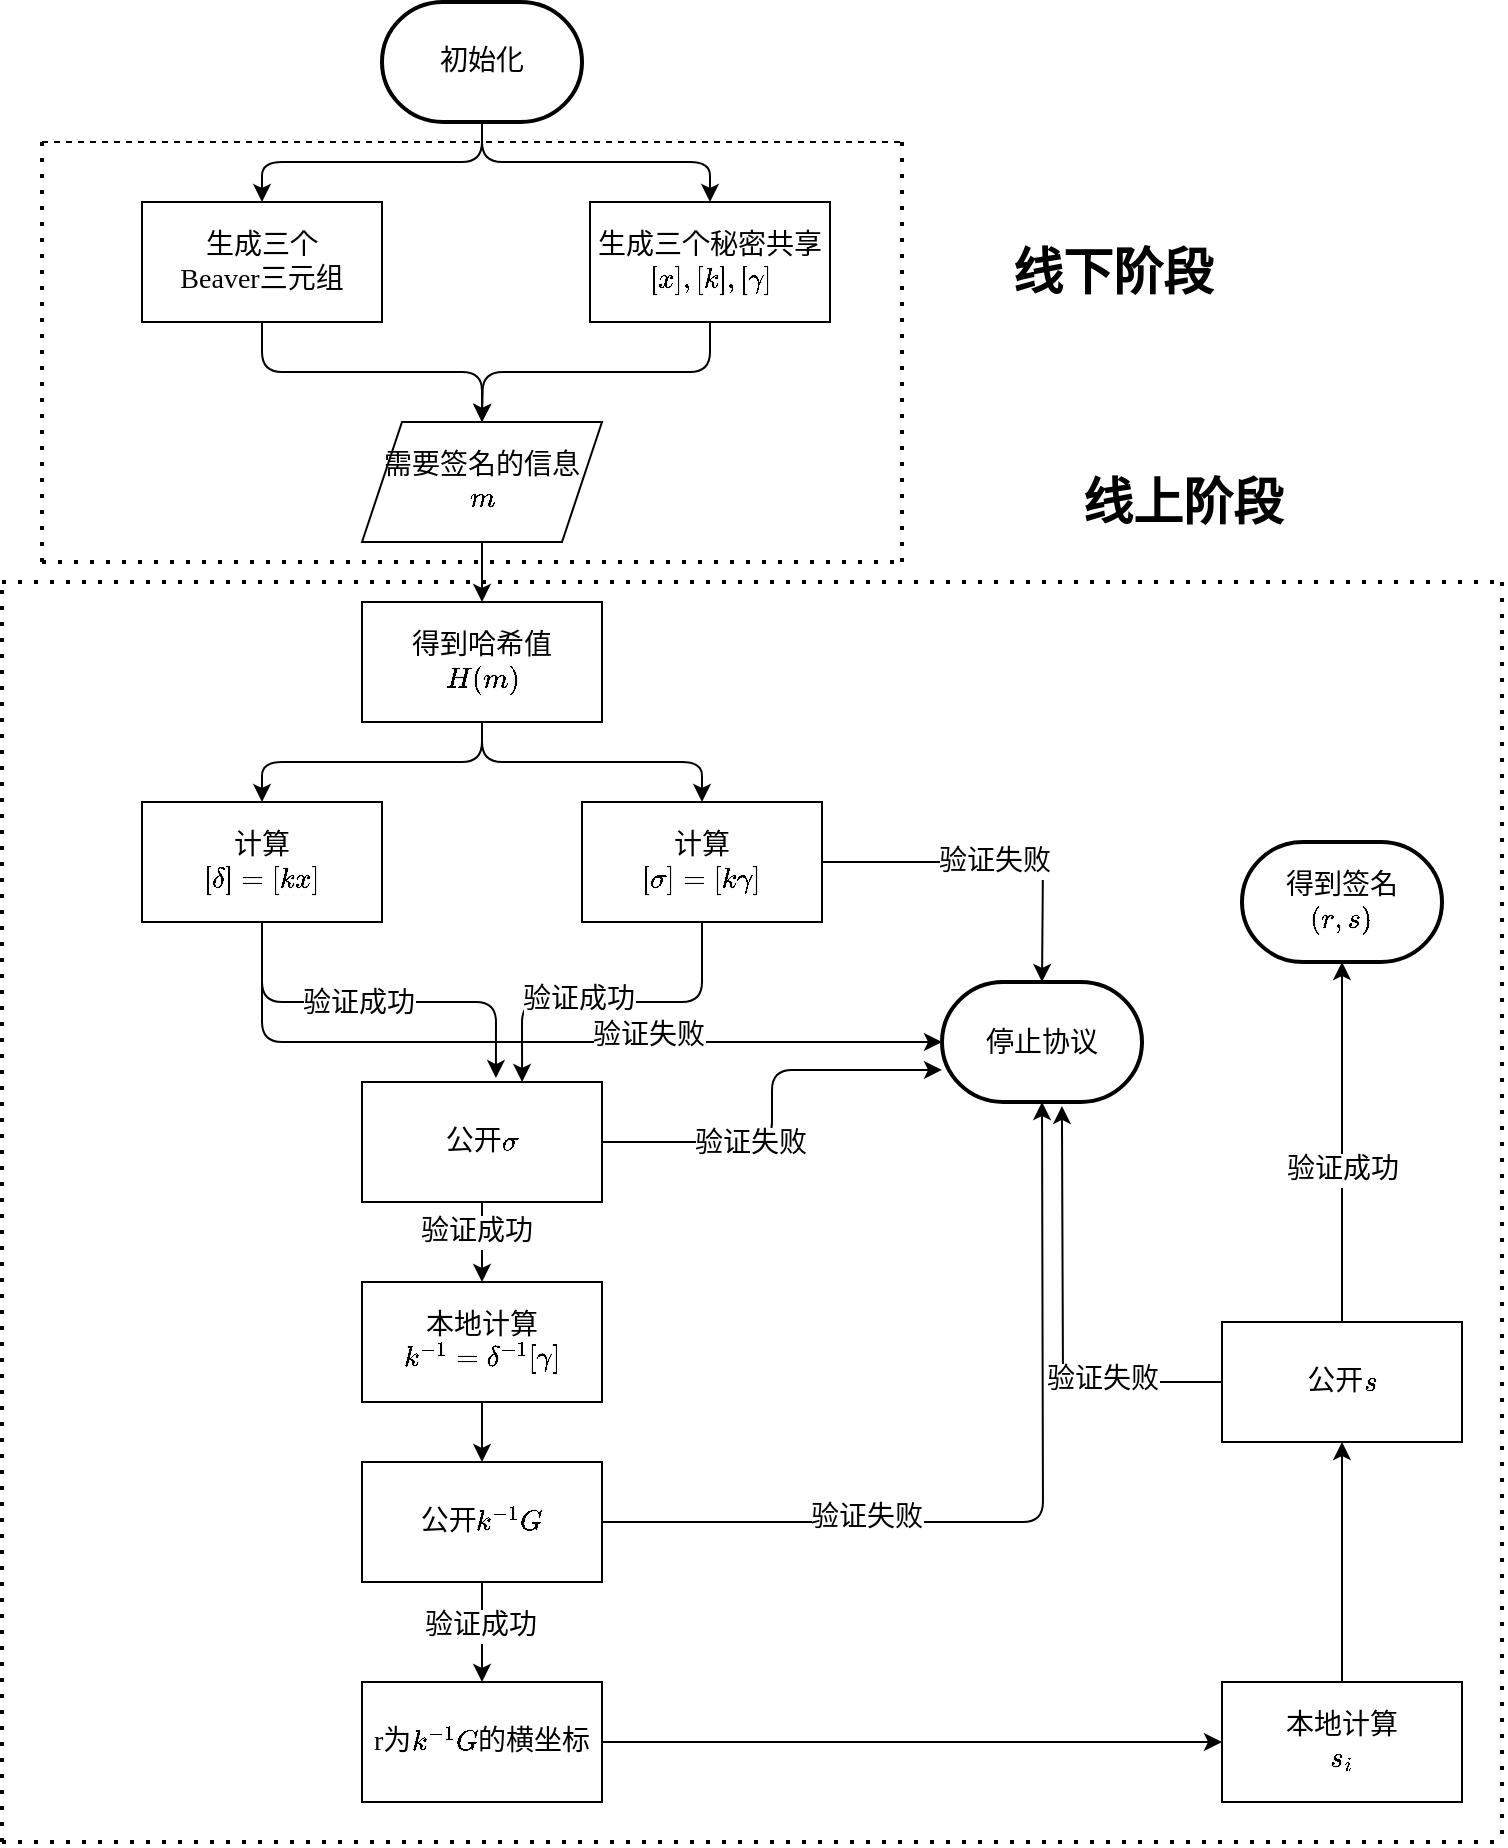 <mxfile version="15.2.9" type="github">
  <diagram id="C5RBs43oDa-KdzZeNtuy" name="Page-1">
    <mxGraphModel dx="1372" dy="1076" grid="1" gridSize="10" guides="1" tooltips="1" connect="1" arrows="1" fold="1" page="1" pageScale="1" pageWidth="827" pageHeight="1169" math="1" shadow="0">
      <root>
        <mxCell id="WIyWlLk6GJQsqaUBKTNV-0" />
        <mxCell id="WIyWlLk6GJQsqaUBKTNV-1" parent="WIyWlLk6GJQsqaUBKTNV-0" />
        <mxCell id="HR1H380nde_SgZ4ag6ca-2" style="edgeStyle=orthogonalEdgeStyle;orthogonalLoop=1;jettySize=auto;html=1;exitX=0.5;exitY=1;exitDx=0;exitDy=0;exitPerimeter=0;entryX=0.5;entryY=0;entryDx=0;entryDy=0;fontFamily=Times New Roman;fontSize=14;" parent="WIyWlLk6GJQsqaUBKTNV-1" source="HR1H380nde_SgZ4ag6ca-0" target="HR1H380nde_SgZ4ag6ca-1" edge="1">
          <mxGeometry relative="1" as="geometry" />
        </mxCell>
        <mxCell id="HR1H380nde_SgZ4ag6ca-4" style="edgeStyle=orthogonalEdgeStyle;orthogonalLoop=1;jettySize=auto;html=1;exitX=0.5;exitY=1;exitDx=0;exitDy=0;exitPerimeter=0;fontFamily=Times New Roman;fontSize=14;" parent="WIyWlLk6GJQsqaUBKTNV-1" source="HR1H380nde_SgZ4ag6ca-0" target="HR1H380nde_SgZ4ag6ca-3" edge="1">
          <mxGeometry relative="1" as="geometry" />
        </mxCell>
        <mxCell id="HR1H380nde_SgZ4ag6ca-0" value="初始化" style="strokeWidth=2;html=1;shape=mxgraph.flowchart.terminator;whiteSpace=wrap;fontFamily=Times New Roman;fontSize=14;" parent="WIyWlLk6GJQsqaUBKTNV-1" vertex="1">
          <mxGeometry x="250" y="60" width="100" height="60" as="geometry" />
        </mxCell>
        <mxCell id="HR1H380nde_SgZ4ag6ca-6" style="edgeStyle=orthogonalEdgeStyle;orthogonalLoop=1;jettySize=auto;html=1;exitX=0.5;exitY=1;exitDx=0;exitDy=0;fontFamily=Times New Roman;fontSize=14;" parent="WIyWlLk6GJQsqaUBKTNV-1" source="HR1H380nde_SgZ4ag6ca-1" target="HR1H380nde_SgZ4ag6ca-5" edge="1">
          <mxGeometry relative="1" as="geometry" />
        </mxCell>
        <mxCell id="HR1H380nde_SgZ4ag6ca-1" value="生成三个&lt;br style=&quot;font-size: 14px;&quot;&gt;Beaver三元组" style="whiteSpace=wrap;html=1;fontFamily=Times New Roman;fontSize=14;" parent="WIyWlLk6GJQsqaUBKTNV-1" vertex="1">
          <mxGeometry x="130" y="160" width="120" height="60" as="geometry" />
        </mxCell>
        <mxCell id="HR1H380nde_SgZ4ag6ca-7" style="edgeStyle=orthogonalEdgeStyle;orthogonalLoop=1;jettySize=auto;html=1;exitX=0.5;exitY=1;exitDx=0;exitDy=0;fontFamily=Times New Roman;fontSize=14;" parent="WIyWlLk6GJQsqaUBKTNV-1" source="HR1H380nde_SgZ4ag6ca-3" edge="1">
          <mxGeometry relative="1" as="geometry">
            <mxPoint x="300" y="270" as="targetPoint" />
          </mxGeometry>
        </mxCell>
        <mxCell id="HR1H380nde_SgZ4ag6ca-3" value="生成三个秘密共享\([x], [k], [\gamma]\)" style="whiteSpace=wrap;html=1;fontFamily=Times New Roman;fontSize=14;" parent="WIyWlLk6GJQsqaUBKTNV-1" vertex="1">
          <mxGeometry x="354" y="160" width="120" height="60" as="geometry" />
        </mxCell>
        <mxCell id="HR1H380nde_SgZ4ag6ca-12" style="edgeStyle=orthogonalEdgeStyle;orthogonalLoop=1;jettySize=auto;html=1;exitX=0.5;exitY=1;exitDx=0;exitDy=0;fontFamily=Times New Roman;fontSize=14;" parent="WIyWlLk6GJQsqaUBKTNV-1" source="HR1H380nde_SgZ4ag6ca-5" target="HR1H380nde_SgZ4ag6ca-10" edge="1">
          <mxGeometry relative="1" as="geometry" />
        </mxCell>
        <mxCell id="HR1H380nde_SgZ4ag6ca-5" value="需要签名的信息&lt;br style=&quot;font-size: 14px;&quot;&gt;\( m\)" style="shape=parallelogram;perimeter=parallelogramPerimeter;whiteSpace=wrap;html=1;fixedSize=1;fontFamily=Times New Roman;fontSize=14;" parent="WIyWlLk6GJQsqaUBKTNV-1" vertex="1">
          <mxGeometry x="240" y="270" width="120" height="60" as="geometry" />
        </mxCell>
        <mxCell id="HR1H380nde_SgZ4ag6ca-15" style="edgeStyle=orthogonalEdgeStyle;orthogonalLoop=1;jettySize=auto;html=1;exitX=0.5;exitY=1;exitDx=0;exitDy=0;entryX=0.5;entryY=0;entryDx=0;entryDy=0;fontFamily=Times New Roman;fontSize=14;" parent="WIyWlLk6GJQsqaUBKTNV-1" source="HR1H380nde_SgZ4ag6ca-10" target="HR1H380nde_SgZ4ag6ca-13" edge="1">
          <mxGeometry relative="1" as="geometry" />
        </mxCell>
        <mxCell id="HR1H380nde_SgZ4ag6ca-16" style="edgeStyle=orthogonalEdgeStyle;orthogonalLoop=1;jettySize=auto;html=1;exitX=0.5;exitY=1;exitDx=0;exitDy=0;entryX=0.5;entryY=0;entryDx=0;entryDy=0;fontFamily=Times New Roman;fontSize=14;" parent="WIyWlLk6GJQsqaUBKTNV-1" source="HR1H380nde_SgZ4ag6ca-10" target="HR1H380nde_SgZ4ag6ca-14" edge="1">
          <mxGeometry relative="1" as="geometry" />
        </mxCell>
        <mxCell id="HR1H380nde_SgZ4ag6ca-10" value="得到哈希值&lt;br style=&quot;font-size: 14px;&quot;&gt;\( H(m)\)" style="whiteSpace=wrap;html=1;fontFamily=Times New Roman;fontSize=14;" parent="WIyWlLk6GJQsqaUBKTNV-1" vertex="1">
          <mxGeometry x="240" y="360" width="120" height="60" as="geometry" />
        </mxCell>
        <mxCell id="HR1H380nde_SgZ4ag6ca-18" style="edgeStyle=orthogonalEdgeStyle;orthogonalLoop=1;jettySize=auto;html=1;exitX=0.5;exitY=1;exitDx=0;exitDy=0;entryX=0;entryY=0.5;entryDx=0;entryDy=0;fontFamily=Times New Roman;fontSize=14;entryPerimeter=0;" parent="WIyWlLk6GJQsqaUBKTNV-1" source="HR1H380nde_SgZ4ag6ca-13" target="KC6cB53G71l2nRlVm3Nq-0" edge="1">
          <mxGeometry relative="1" as="geometry">
            <mxPoint x="520" y="580" as="targetPoint" />
          </mxGeometry>
        </mxCell>
        <mxCell id="HR1H380nde_SgZ4ag6ca-19" value="验证失败" style="edgeLabel;html=1;align=center;verticalAlign=middle;resizable=0;points=[];fontFamily=Times New Roman;fontSize=14;" parent="HR1H380nde_SgZ4ag6ca-18" vertex="1" connectable="0">
          <mxGeometry x="0.262" y="3" relative="1" as="geometry">
            <mxPoint as="offset" />
          </mxGeometry>
        </mxCell>
        <mxCell id="HR1H380nde_SgZ4ag6ca-22" style="edgeStyle=orthogonalEdgeStyle;orthogonalLoop=1;jettySize=auto;html=1;exitX=0.5;exitY=1;exitDx=0;exitDy=0;entryX=0.558;entryY=-0.033;entryDx=0;entryDy=0;entryPerimeter=0;fontFamily=Times New Roman;fontSize=14;" parent="WIyWlLk6GJQsqaUBKTNV-1" source="HR1H380nde_SgZ4ag6ca-13" target="HR1H380nde_SgZ4ag6ca-21" edge="1">
          <mxGeometry relative="1" as="geometry" />
        </mxCell>
        <mxCell id="HR1H380nde_SgZ4ag6ca-25" value="验证成功" style="edgeLabel;html=1;align=center;verticalAlign=middle;resizable=0;points=[];fontFamily=Times New Roman;fontSize=14;" parent="HR1H380nde_SgZ4ag6ca-22" vertex="1" connectable="0">
          <mxGeometry x="-0.098" y="-1" relative="1" as="geometry">
            <mxPoint as="offset" />
          </mxGeometry>
        </mxCell>
        <mxCell id="HR1H380nde_SgZ4ag6ca-13" value="计算&lt;br style=&quot;font-size: 14px;&quot;&gt;\( [\delta]=[kx]\)" style="whiteSpace=wrap;html=1;fontFamily=Times New Roman;fontSize=14;" parent="WIyWlLk6GJQsqaUBKTNV-1" vertex="1">
          <mxGeometry x="130" y="460" width="120" height="60" as="geometry" />
        </mxCell>
        <mxCell id="HR1H380nde_SgZ4ag6ca-20" value="验证失败" style="edgeStyle=orthogonalEdgeStyle;orthogonalLoop=1;jettySize=auto;html=1;exitX=1;exitY=0.5;exitDx=0;exitDy=0;entryX=0.5;entryY=0;entryDx=0;entryDy=0;fontFamily=Times New Roman;fontSize=14;" parent="WIyWlLk6GJQsqaUBKTNV-1" source="HR1H380nde_SgZ4ag6ca-14" edge="1">
          <mxGeometry relative="1" as="geometry">
            <mxPoint x="580" y="550" as="targetPoint" />
          </mxGeometry>
        </mxCell>
        <mxCell id="HR1H380nde_SgZ4ag6ca-24" style="edgeStyle=orthogonalEdgeStyle;orthogonalLoop=1;jettySize=auto;html=1;exitX=0.5;exitY=1;exitDx=0;exitDy=0;entryX=0.667;entryY=0;entryDx=0;entryDy=0;entryPerimeter=0;fontFamily=Times New Roman;fontSize=14;" parent="WIyWlLk6GJQsqaUBKTNV-1" source="HR1H380nde_SgZ4ag6ca-14" target="HR1H380nde_SgZ4ag6ca-21" edge="1">
          <mxGeometry relative="1" as="geometry" />
        </mxCell>
        <mxCell id="HR1H380nde_SgZ4ag6ca-27" value="验证成功" style="edgeLabel;html=1;align=center;verticalAlign=middle;resizable=0;points=[];fontFamily=Times New Roman;fontSize=14;" parent="HR1H380nde_SgZ4ag6ca-24" vertex="1" connectable="0">
          <mxGeometry x="0.2" y="-1" relative="1" as="geometry">
            <mxPoint as="offset" />
          </mxGeometry>
        </mxCell>
        <mxCell id="HR1H380nde_SgZ4ag6ca-14" value="计算&lt;br style=&quot;font-size: 14px;&quot;&gt;\([\sigma]=[k\gamma]\)" style="whiteSpace=wrap;html=1;fontFamily=Times New Roman;fontSize=14;" parent="WIyWlLk6GJQsqaUBKTNV-1" vertex="1">
          <mxGeometry x="350" y="460" width="120" height="60" as="geometry" />
        </mxCell>
        <mxCell id="HR1H380nde_SgZ4ag6ca-28" style="edgeStyle=orthogonalEdgeStyle;orthogonalLoop=1;jettySize=auto;html=1;exitX=1;exitY=0.5;exitDx=0;exitDy=0;entryX=0;entryY=0.733;entryDx=0;entryDy=0;fontFamily=Times New Roman;fontSize=14;entryPerimeter=0;" parent="WIyWlLk6GJQsqaUBKTNV-1" source="HR1H380nde_SgZ4ag6ca-21" target="KC6cB53G71l2nRlVm3Nq-0" edge="1">
          <mxGeometry relative="1" as="geometry">
            <mxPoint x="580" y="610" as="targetPoint" />
          </mxGeometry>
        </mxCell>
        <mxCell id="HR1H380nde_SgZ4ag6ca-29" value="验证失败" style="edgeLabel;html=1;align=center;verticalAlign=middle;resizable=0;points=[];fontFamily=Times New Roman;fontSize=14;" parent="HR1H380nde_SgZ4ag6ca-28" vertex="1" connectable="0">
          <mxGeometry x="-0.283" y="-1" relative="1" as="geometry">
            <mxPoint as="offset" />
          </mxGeometry>
        </mxCell>
        <mxCell id="HR1H380nde_SgZ4ag6ca-31" style="edgeStyle=orthogonalEdgeStyle;orthogonalLoop=1;jettySize=auto;html=1;exitX=0.5;exitY=1;exitDx=0;exitDy=0;fontFamily=Times New Roman;fontSize=14;" parent="WIyWlLk6GJQsqaUBKTNV-1" source="HR1H380nde_SgZ4ag6ca-21" target="HR1H380nde_SgZ4ag6ca-30" edge="1">
          <mxGeometry relative="1" as="geometry" />
        </mxCell>
        <mxCell id="HR1H380nde_SgZ4ag6ca-32" value="验证成功" style="edgeLabel;html=1;align=center;verticalAlign=middle;resizable=0;points=[];fontFamily=Times New Roman;fontSize=14;" parent="HR1H380nde_SgZ4ag6ca-31" vertex="1" connectable="0">
          <mxGeometry x="-0.25" y="-3" relative="1" as="geometry">
            <mxPoint as="offset" />
          </mxGeometry>
        </mxCell>
        <mxCell id="HR1H380nde_SgZ4ag6ca-21" value="公开\( \sigma\)" style="whiteSpace=wrap;html=1;fontFamily=Times New Roman;fontSize=14;" parent="WIyWlLk6GJQsqaUBKTNV-1" vertex="1">
          <mxGeometry x="240" y="600" width="120" height="60" as="geometry" />
        </mxCell>
        <mxCell id="HR1H380nde_SgZ4ag6ca-34" style="edgeStyle=orthogonalEdgeStyle;orthogonalLoop=1;jettySize=auto;html=1;exitX=0.5;exitY=1;exitDx=0;exitDy=0;fontFamily=Times New Roman;fontSize=14;" parent="WIyWlLk6GJQsqaUBKTNV-1" source="HR1H380nde_SgZ4ag6ca-30" target="HR1H380nde_SgZ4ag6ca-33" edge="1">
          <mxGeometry relative="1" as="geometry" />
        </mxCell>
        <mxCell id="HR1H380nde_SgZ4ag6ca-30" value="本地计算&lt;br style=&quot;font-size: 14px;&quot;&gt;\( k^{-1}=\delta^{-1} [\gamma]\)" style="whiteSpace=wrap;html=1;fontFamily=Times New Roman;fontSize=14;" parent="WIyWlLk6GJQsqaUBKTNV-1" vertex="1">
          <mxGeometry x="240" y="700" width="120" height="60" as="geometry" />
        </mxCell>
        <mxCell id="HR1H380nde_SgZ4ag6ca-36" style="edgeStyle=orthogonalEdgeStyle;orthogonalLoop=1;jettySize=auto;html=1;exitX=1;exitY=0.5;exitDx=0;exitDy=0;entryX=0.5;entryY=1;entryDx=0;entryDy=0;fontFamily=Times New Roman;fontSize=14;" parent="WIyWlLk6GJQsqaUBKTNV-1" source="HR1H380nde_SgZ4ag6ca-33" edge="1">
          <mxGeometry relative="1" as="geometry">
            <mxPoint x="580" y="610" as="targetPoint" />
          </mxGeometry>
        </mxCell>
        <mxCell id="HR1H380nde_SgZ4ag6ca-37" value="验证失败" style="edgeLabel;html=1;align=center;verticalAlign=middle;resizable=0;points=[];fontFamily=Times New Roman;fontSize=14;" parent="HR1H380nde_SgZ4ag6ca-36" vertex="1" connectable="0">
          <mxGeometry x="-0.386" y="2" relative="1" as="geometry">
            <mxPoint as="offset" />
          </mxGeometry>
        </mxCell>
        <mxCell id="HR1H380nde_SgZ4ag6ca-39" style="edgeStyle=orthogonalEdgeStyle;orthogonalLoop=1;jettySize=auto;html=1;exitX=0.5;exitY=1;exitDx=0;exitDy=0;fontFamily=Times New Roman;fontSize=14;" parent="WIyWlLk6GJQsqaUBKTNV-1" source="HR1H380nde_SgZ4ag6ca-33" target="HR1H380nde_SgZ4ag6ca-38" edge="1">
          <mxGeometry relative="1" as="geometry" />
        </mxCell>
        <mxCell id="HR1H380nde_SgZ4ag6ca-40" value="验证成功" style="edgeLabel;html=1;align=center;verticalAlign=middle;resizable=0;points=[];fontFamily=Times New Roman;fontSize=14;" parent="HR1H380nde_SgZ4ag6ca-39" vertex="1" connectable="0">
          <mxGeometry x="-0.12" y="-1" relative="1" as="geometry">
            <mxPoint as="offset" />
          </mxGeometry>
        </mxCell>
        <mxCell id="HR1H380nde_SgZ4ag6ca-33" value="公开\( k^{-1}G\)" style="whiteSpace=wrap;html=1;fontFamily=Times New Roman;fontSize=14;" parent="WIyWlLk6GJQsqaUBKTNV-1" vertex="1">
          <mxGeometry x="240" y="790" width="120" height="60" as="geometry" />
        </mxCell>
        <mxCell id="HR1H380nde_SgZ4ag6ca-41" style="edgeStyle=orthogonalEdgeStyle;orthogonalLoop=1;jettySize=auto;html=1;exitX=1;exitY=0.5;exitDx=0;exitDy=0;fontFamily=Times New Roman;fontSize=14;" parent="WIyWlLk6GJQsqaUBKTNV-1" source="HR1H380nde_SgZ4ag6ca-38" edge="1">
          <mxGeometry relative="1" as="geometry">
            <mxPoint x="670" y="930" as="targetPoint" />
          </mxGeometry>
        </mxCell>
        <mxCell id="HR1H380nde_SgZ4ag6ca-38" value="r为\(k^{-1}G\)的横坐标" style="whiteSpace=wrap;html=1;fontFamily=Times New Roman;fontSize=14;" parent="WIyWlLk6GJQsqaUBKTNV-1" vertex="1">
          <mxGeometry x="240" y="900" width="120" height="60" as="geometry" />
        </mxCell>
        <mxCell id="HR1H380nde_SgZ4ag6ca-43" style="edgeStyle=orthogonalEdgeStyle;orthogonalLoop=1;jettySize=auto;html=1;exitX=0.5;exitY=0;exitDx=0;exitDy=0;fontFamily=Times New Roman;fontSize=14;" parent="WIyWlLk6GJQsqaUBKTNV-1" source="HR1H380nde_SgZ4ag6ca-42" edge="1">
          <mxGeometry relative="1" as="geometry">
            <mxPoint x="730" y="780" as="targetPoint" />
          </mxGeometry>
        </mxCell>
        <mxCell id="HR1H380nde_SgZ4ag6ca-42" value="本地计算&lt;br style=&quot;font-size: 14px;&quot;&gt;\( s_{i}\)" style="whiteSpace=wrap;html=1;fontFamily=Times New Roman;fontSize=14;" parent="WIyWlLk6GJQsqaUBKTNV-1" vertex="1">
          <mxGeometry x="670" y="900" width="120" height="60" as="geometry" />
        </mxCell>
        <mxCell id="HR1H380nde_SgZ4ag6ca-45" style="edgeStyle=orthogonalEdgeStyle;orthogonalLoop=1;jettySize=auto;html=1;exitX=0;exitY=0.5;exitDx=0;exitDy=0;entryX=0.583;entryY=1.033;entryDx=0;entryDy=0;entryPerimeter=0;fontFamily=Times New Roman;fontSize=14;" parent="WIyWlLk6GJQsqaUBKTNV-1" source="HR1H380nde_SgZ4ag6ca-44" edge="1">
          <mxGeometry relative="1" as="geometry">
            <mxPoint x="589.96" y="611.98" as="targetPoint" />
          </mxGeometry>
        </mxCell>
        <mxCell id="HR1H380nde_SgZ4ag6ca-46" value="验证失败" style="edgeLabel;html=1;align=center;verticalAlign=middle;resizable=0;points=[];fontFamily=Times New Roman;fontSize=14;" parent="HR1H380nde_SgZ4ag6ca-45" vertex="1" connectable="0">
          <mxGeometry x="-0.45" y="-1" relative="1" as="geometry">
            <mxPoint as="offset" />
          </mxGeometry>
        </mxCell>
        <mxCell id="HR1H380nde_SgZ4ag6ca-48" style="edgeStyle=orthogonalEdgeStyle;orthogonalLoop=1;jettySize=auto;html=1;exitX=0.5;exitY=0;exitDx=0;exitDy=0;entryX=0.5;entryY=1;entryDx=0;entryDy=0;entryPerimeter=0;fontFamily=Times New Roman;fontSize=14;" parent="WIyWlLk6GJQsqaUBKTNV-1" source="HR1H380nde_SgZ4ag6ca-44" target="HR1H380nde_SgZ4ag6ca-47" edge="1">
          <mxGeometry relative="1" as="geometry" />
        </mxCell>
        <mxCell id="HR1H380nde_SgZ4ag6ca-49" value="验证成功" style="edgeLabel;html=1;align=center;verticalAlign=middle;resizable=0;points=[];fontFamily=Times New Roman;fontSize=14;" parent="HR1H380nde_SgZ4ag6ca-48" vertex="1" connectable="0">
          <mxGeometry x="-0.156" relative="1" as="geometry">
            <mxPoint as="offset" />
          </mxGeometry>
        </mxCell>
        <mxCell id="HR1H380nde_SgZ4ag6ca-44" value="公开\(s\)" style="whiteSpace=wrap;html=1;fontFamily=Times New Roman;fontSize=14;" parent="WIyWlLk6GJQsqaUBKTNV-1" vertex="1">
          <mxGeometry x="670" y="720" width="120" height="60" as="geometry" />
        </mxCell>
        <mxCell id="HR1H380nde_SgZ4ag6ca-47" value="得到签名&lt;br style=&quot;font-size: 14px;&quot;&gt;\( (r,s)\)" style="strokeWidth=2;html=1;shape=mxgraph.flowchart.terminator;whiteSpace=wrap;fontFamily=Times New Roman;fontSize=14;" parent="WIyWlLk6GJQsqaUBKTNV-1" vertex="1">
          <mxGeometry x="680" y="480" width="100" height="60" as="geometry" />
        </mxCell>
        <mxCell id="KC6cB53G71l2nRlVm3Nq-0" value="&lt;font style=&quot;font-size: 14px&quot;&gt;停止协议&lt;/font&gt;" style="strokeWidth=2;html=1;shape=mxgraph.flowchart.terminator;whiteSpace=wrap;" parent="WIyWlLk6GJQsqaUBKTNV-1" vertex="1">
          <mxGeometry x="530" y="550" width="100" height="60" as="geometry" />
        </mxCell>
        <mxCell id="69b1ilwp8cbKNR3Uu-tJ-1" value="" style="endArrow=none;dashed=1;html=1;dashPattern=1 3;strokeWidth=2;" parent="WIyWlLk6GJQsqaUBKTNV-1" edge="1">
          <mxGeometry width="50" height="50" relative="1" as="geometry">
            <mxPoint x="80" y="340" as="sourcePoint" />
            <mxPoint x="510" y="340" as="targetPoint" />
          </mxGeometry>
        </mxCell>
        <mxCell id="69b1ilwp8cbKNR3Uu-tJ-2" value="" style="endArrow=none;dashed=1;html=1;dashPattern=1 3;strokeWidth=2;" parent="WIyWlLk6GJQsqaUBKTNV-1" edge="1">
          <mxGeometry width="50" height="50" relative="1" as="geometry">
            <mxPoint x="510" y="340" as="sourcePoint" />
            <mxPoint x="510" y="130" as="targetPoint" />
          </mxGeometry>
        </mxCell>
        <mxCell id="69b1ilwp8cbKNR3Uu-tJ-3" value="" style="endArrow=none;dashed=1;html=1;dashPattern=1 3;strokeWidth=2;" parent="WIyWlLk6GJQsqaUBKTNV-1" edge="1">
          <mxGeometry width="50" height="50" relative="1" as="geometry">
            <mxPoint x="80" y="130" as="sourcePoint" />
            <mxPoint x="80" y="340" as="targetPoint" />
          </mxGeometry>
        </mxCell>
        <mxCell id="69b1ilwp8cbKNR3Uu-tJ-4" value="" style="endArrow=none;dashed=1;html=1;" parent="WIyWlLk6GJQsqaUBKTNV-1" edge="1">
          <mxGeometry width="50" height="50" relative="1" as="geometry">
            <mxPoint x="80" y="130" as="sourcePoint" />
            <mxPoint x="510" y="130" as="targetPoint" />
          </mxGeometry>
        </mxCell>
        <mxCell id="69b1ilwp8cbKNR3Uu-tJ-5" value="&lt;font style=&quot;font-size: 25px&quot;&gt;线下阶段&lt;/font&gt;" style="text;strokeColor=none;fillColor=none;html=1;fontSize=24;fontStyle=1;verticalAlign=middle;align=center;" parent="WIyWlLk6GJQsqaUBKTNV-1" vertex="1">
          <mxGeometry x="550" y="170" width="130" height="50" as="geometry" />
        </mxCell>
        <mxCell id="69b1ilwp8cbKNR3Uu-tJ-6" value="" style="endArrow=none;dashed=1;html=1;dashPattern=1 3;strokeWidth=2;" parent="WIyWlLk6GJQsqaUBKTNV-1" edge="1">
          <mxGeometry width="50" height="50" relative="1" as="geometry">
            <mxPoint x="60" y="350" as="sourcePoint" />
            <mxPoint x="810" y="350" as="targetPoint" />
          </mxGeometry>
        </mxCell>
        <mxCell id="69b1ilwp8cbKNR3Uu-tJ-7" value="" style="endArrow=none;dashed=1;html=1;dashPattern=1 3;strokeWidth=2;" parent="WIyWlLk6GJQsqaUBKTNV-1" edge="1">
          <mxGeometry width="50" height="50" relative="1" as="geometry">
            <mxPoint x="60" y="980" as="sourcePoint" />
            <mxPoint x="60" y="350" as="targetPoint" />
          </mxGeometry>
        </mxCell>
        <mxCell id="69b1ilwp8cbKNR3Uu-tJ-8" value="" style="endArrow=none;dashed=1;html=1;dashPattern=1 3;strokeWidth=2;" parent="WIyWlLk6GJQsqaUBKTNV-1" edge="1">
          <mxGeometry width="50" height="50" relative="1" as="geometry">
            <mxPoint x="60" y="980" as="sourcePoint" />
            <mxPoint x="810" y="980" as="targetPoint" />
          </mxGeometry>
        </mxCell>
        <mxCell id="69b1ilwp8cbKNR3Uu-tJ-9" value="" style="endArrow=none;dashed=1;html=1;dashPattern=1 3;strokeWidth=2;" parent="WIyWlLk6GJQsqaUBKTNV-1" edge="1">
          <mxGeometry width="50" height="50" relative="1" as="geometry">
            <mxPoint x="810" y="350" as="sourcePoint" />
            <mxPoint x="810" y="980" as="targetPoint" />
          </mxGeometry>
        </mxCell>
        <mxCell id="69b1ilwp8cbKNR3Uu-tJ-10" value="&lt;font style=&quot;font-size: 25px&quot;&gt;线上阶段&lt;/font&gt;" style="text;strokeColor=none;fillColor=none;html=1;fontSize=24;fontStyle=1;verticalAlign=middle;align=center;" parent="WIyWlLk6GJQsqaUBKTNV-1" vertex="1">
          <mxGeometry x="600" y="290" width="100" height="40" as="geometry" />
        </mxCell>
      </root>
    </mxGraphModel>
  </diagram>
</mxfile>
